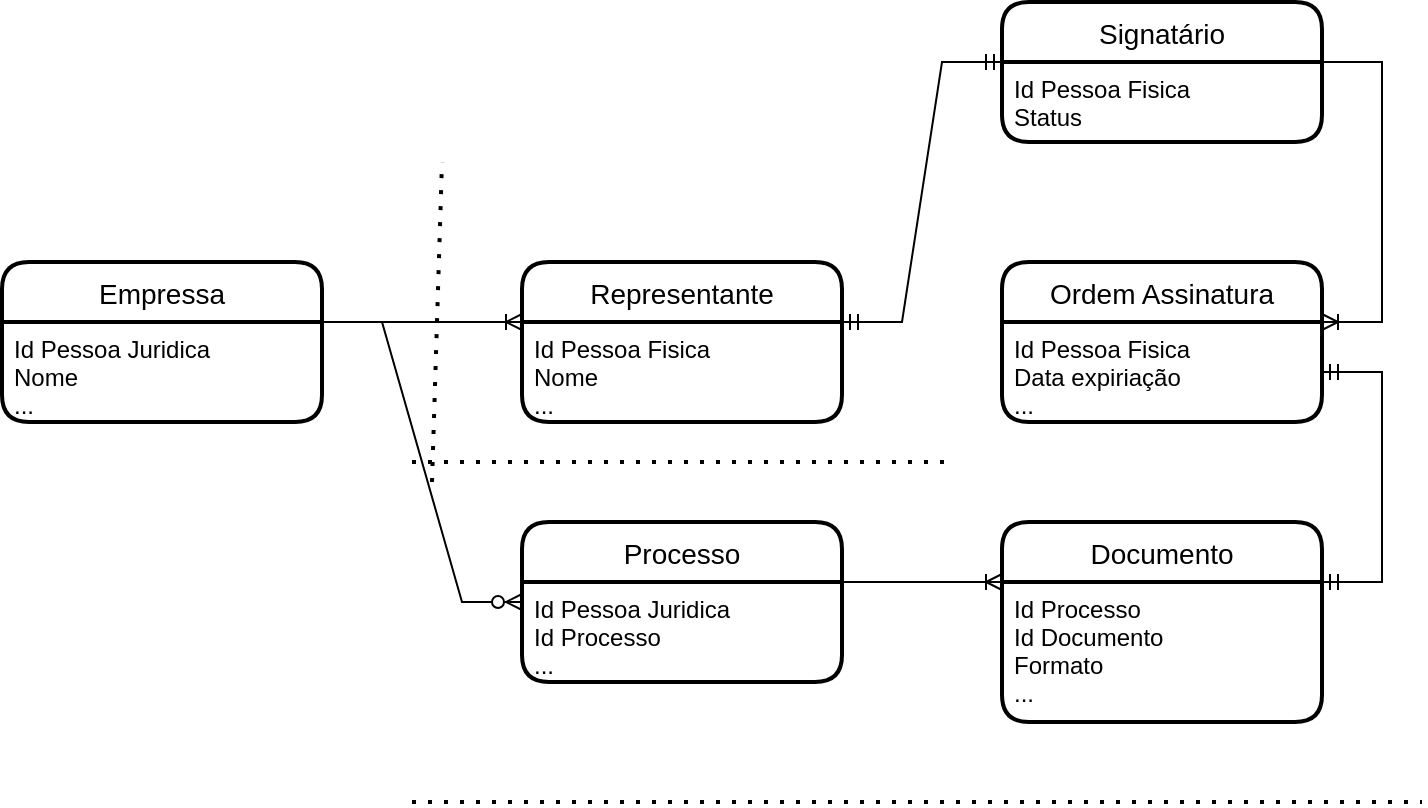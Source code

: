 <mxfile version="17.2.4" type="device"><diagram id="D1Zn5--lm-jpgpTN44Mp" name="Página-1"><mxGraphModel dx="868" dy="553" grid="1" gridSize="10" guides="1" tooltips="1" connect="1" arrows="1" fold="1" page="1" pageScale="1" pageWidth="827" pageHeight="1169" math="0" shadow="0"><root><mxCell id="0"/><mxCell id="1" parent="0"/><mxCell id="nbqnEYWbs8YY3dbWF3QW-1" value="Empressa" style="swimlane;childLayout=stackLayout;horizontal=1;startSize=30;horizontalStack=0;rounded=1;fontSize=14;fontStyle=0;strokeWidth=2;resizeParent=0;resizeLast=1;shadow=0;dashed=0;align=center;" parent="1" vertex="1"><mxGeometry x="140" y="180" width="160" height="80" as="geometry"><mxRectangle x="330" y="230" width="70" height="30" as="alternateBounds"/></mxGeometry></mxCell><mxCell id="nbqnEYWbs8YY3dbWF3QW-2" value="Id Pessoa Juridica&#10;Nome&#10;..." style="align=left;strokeColor=none;fillColor=none;spacingLeft=4;fontSize=12;verticalAlign=top;resizable=0;rotatable=0;part=1;" parent="nbqnEYWbs8YY3dbWF3QW-1" vertex="1"><mxGeometry y="30" width="160" height="50" as="geometry"/></mxCell><mxCell id="nbqnEYWbs8YY3dbWF3QW-5" value="Representante" style="swimlane;childLayout=stackLayout;horizontal=1;startSize=30;horizontalStack=0;rounded=1;fontSize=14;fontStyle=0;strokeWidth=2;resizeParent=0;resizeLast=1;shadow=0;dashed=0;align=center;" parent="1" vertex="1"><mxGeometry x="400" y="180" width="160" height="80" as="geometry"><mxRectangle x="330" y="230" width="70" height="30" as="alternateBounds"/></mxGeometry></mxCell><mxCell id="nbqnEYWbs8YY3dbWF3QW-6" value="Id Pessoa Fisica&#10;Nome&#10;..." style="align=left;strokeColor=none;fillColor=none;spacingLeft=4;fontSize=12;verticalAlign=top;resizable=0;rotatable=0;part=1;" parent="nbqnEYWbs8YY3dbWF3QW-5" vertex="1"><mxGeometry y="30" width="160" height="50" as="geometry"/></mxCell><mxCell id="nbqnEYWbs8YY3dbWF3QW-9" value="" style="edgeStyle=entityRelationEdgeStyle;fontSize=12;html=1;endArrow=ERoneToMany;rounded=0;entryX=0;entryY=0;entryDx=0;entryDy=0;exitX=1;exitY=0;exitDx=0;exitDy=0;" parent="1" source="nbqnEYWbs8YY3dbWF3QW-2" target="nbqnEYWbs8YY3dbWF3QW-6" edge="1"><mxGeometry width="100" height="100" relative="1" as="geometry"><mxPoint x="290" y="360" as="sourcePoint"/><mxPoint x="390" y="260" as="targetPoint"/></mxGeometry></mxCell><mxCell id="nbqnEYWbs8YY3dbWF3QW-12" value="Processo" style="swimlane;childLayout=stackLayout;horizontal=1;startSize=30;horizontalStack=0;rounded=1;fontSize=14;fontStyle=0;strokeWidth=2;resizeParent=0;resizeLast=1;shadow=0;dashed=0;align=center;" parent="1" vertex="1"><mxGeometry x="400" y="310" width="160" height="80" as="geometry"><mxRectangle x="330" y="230" width="70" height="30" as="alternateBounds"/></mxGeometry></mxCell><mxCell id="nbqnEYWbs8YY3dbWF3QW-13" value="Id Pessoa Juridica&#10;Id Processo&#10;..." style="align=left;strokeColor=none;fillColor=none;spacingLeft=4;fontSize=12;verticalAlign=top;resizable=0;rotatable=0;part=1;" parent="nbqnEYWbs8YY3dbWF3QW-12" vertex="1"><mxGeometry y="30" width="160" height="50" as="geometry"/></mxCell><mxCell id="nbqnEYWbs8YY3dbWF3QW-16" value="" style="edgeStyle=entityRelationEdgeStyle;fontSize=12;html=1;endArrow=ERzeroToMany;endFill=1;rounded=0;entryX=0;entryY=0.5;entryDx=0;entryDy=0;exitX=1;exitY=0;exitDx=0;exitDy=0;" parent="1" source="nbqnEYWbs8YY3dbWF3QW-2" target="nbqnEYWbs8YY3dbWF3QW-12" edge="1"><mxGeometry width="100" height="100" relative="1" as="geometry"><mxPoint x="360" y="410" as="sourcePoint"/><mxPoint x="460" y="310" as="targetPoint"/></mxGeometry></mxCell><mxCell id="nbqnEYWbs8YY3dbWF3QW-19" value="Documento" style="swimlane;childLayout=stackLayout;horizontal=1;startSize=30;horizontalStack=0;rounded=1;fontSize=14;fontStyle=0;strokeWidth=2;resizeParent=0;resizeLast=1;shadow=0;dashed=0;align=center;" parent="1" vertex="1"><mxGeometry x="640" y="310" width="160" height="100" as="geometry"><mxRectangle x="330" y="230" width="70" height="30" as="alternateBounds"/></mxGeometry></mxCell><mxCell id="nbqnEYWbs8YY3dbWF3QW-20" value="Id Processo&#10;Id Documento&#10;Formato&#10;..." style="align=left;strokeColor=none;fillColor=none;spacingLeft=4;fontSize=12;verticalAlign=top;resizable=0;rotatable=0;part=1;" parent="nbqnEYWbs8YY3dbWF3QW-19" vertex="1"><mxGeometry y="30" width="160" height="70" as="geometry"/></mxCell><mxCell id="nbqnEYWbs8YY3dbWF3QW-22" value="" style="edgeStyle=entityRelationEdgeStyle;fontSize=12;html=1;endArrow=ERoneToMany;rounded=0;exitX=1;exitY=0;exitDx=0;exitDy=0;entryX=0;entryY=0;entryDx=0;entryDy=0;" parent="1" source="nbqnEYWbs8YY3dbWF3QW-13" target="nbqnEYWbs8YY3dbWF3QW-20" edge="1"><mxGeometry width="100" height="100" relative="1" as="geometry"><mxPoint x="560" y="360" as="sourcePoint"/><mxPoint x="640" y="350" as="targetPoint"/></mxGeometry></mxCell><mxCell id="nbqnEYWbs8YY3dbWF3QW-23" value="Ordem Assinatura" style="swimlane;childLayout=stackLayout;horizontal=1;startSize=30;horizontalStack=0;rounded=1;fontSize=14;fontStyle=0;strokeWidth=2;resizeParent=0;resizeLast=1;shadow=0;dashed=0;align=center;" parent="1" vertex="1"><mxGeometry x="640" y="180" width="160" height="80" as="geometry"><mxRectangle x="330" y="230" width="70" height="30" as="alternateBounds"/></mxGeometry></mxCell><mxCell id="nbqnEYWbs8YY3dbWF3QW-24" value="Id Pessoa Fisica&#10;Data expiriação&#10;..." style="align=left;strokeColor=none;fillColor=none;spacingLeft=4;fontSize=12;verticalAlign=top;resizable=0;rotatable=0;part=1;" parent="nbqnEYWbs8YY3dbWF3QW-23" vertex="1"><mxGeometry y="30" width="160" height="50" as="geometry"/></mxCell><mxCell id="nbqnEYWbs8YY3dbWF3QW-27" value="Signatário" style="swimlane;childLayout=stackLayout;horizontal=1;startSize=30;horizontalStack=0;rounded=1;fontSize=14;fontStyle=0;strokeWidth=2;resizeParent=0;resizeLast=1;shadow=0;dashed=0;align=center;" parent="1" vertex="1"><mxGeometry x="640" y="50" width="160" height="70" as="geometry"><mxRectangle x="330" y="230" width="70" height="30" as="alternateBounds"/></mxGeometry></mxCell><mxCell id="nbqnEYWbs8YY3dbWF3QW-28" value="Id Pessoa Fisica&#10;Status" style="align=left;strokeColor=none;fillColor=none;spacingLeft=4;fontSize=12;verticalAlign=top;resizable=0;rotatable=0;part=1;" parent="nbqnEYWbs8YY3dbWF3QW-27" vertex="1"><mxGeometry y="30" width="160" height="40" as="geometry"/></mxCell><mxCell id="ODLXS7_9dTSx5zOY2rge-1" value="" style="edgeStyle=entityRelationEdgeStyle;fontSize=12;html=1;endArrow=ERmandOne;startArrow=ERmandOne;rounded=0;entryX=0;entryY=0;entryDx=0;entryDy=0;exitX=1;exitY=0;exitDx=0;exitDy=0;" parent="1" source="nbqnEYWbs8YY3dbWF3QW-6" target="nbqnEYWbs8YY3dbWF3QW-28" edge="1"><mxGeometry width="100" height="100" relative="1" as="geometry"><mxPoint x="810" y="220" as="sourcePoint"/><mxPoint x="810" y="90" as="targetPoint"/></mxGeometry></mxCell><mxCell id="ODLXS7_9dTSx5zOY2rge-3" value="" style="edgeStyle=entityRelationEdgeStyle;fontSize=12;html=1;endArrow=ERoneToMany;rounded=0;exitX=1;exitY=0;exitDx=0;exitDy=0;entryX=1;entryY=0;entryDx=0;entryDy=0;" parent="1" source="nbqnEYWbs8YY3dbWF3QW-28" target="nbqnEYWbs8YY3dbWF3QW-24" edge="1"><mxGeometry width="100" height="100" relative="1" as="geometry"><mxPoint x="510" y="400" as="sourcePoint"/><mxPoint x="610" y="300" as="targetPoint"/></mxGeometry></mxCell><mxCell id="2TQ0wFBjyz3Rh7OJ1iYl-1" value="" style="edgeStyle=entityRelationEdgeStyle;fontSize=12;html=1;endArrow=ERmandOne;startArrow=ERmandOne;rounded=0;entryX=1;entryY=0.5;entryDx=0;entryDy=0;exitX=1;exitY=0;exitDx=0;exitDy=0;" parent="1" source="nbqnEYWbs8YY3dbWF3QW-20" target="nbqnEYWbs8YY3dbWF3QW-24" edge="1"><mxGeometry width="100" height="100" relative="1" as="geometry"><mxPoint x="827" y="390" as="sourcePoint"/><mxPoint x="927" y="290" as="targetPoint"/></mxGeometry></mxCell><mxCell id="wRS8LLVTIo844Wf03d-O-1" value="" style="endArrow=none;dashed=1;html=1;dashPattern=1 3;strokeWidth=2;rounded=0;" edge="1" parent="1"><mxGeometry width="50" height="50" relative="1" as="geometry"><mxPoint x="345" y="280" as="sourcePoint"/><mxPoint x="615" y="280" as="targetPoint"/></mxGeometry></mxCell><mxCell id="wRS8LLVTIo844Wf03d-O-2" value="" style="endArrow=none;dashed=1;html=1;dashPattern=1 3;strokeWidth=2;rounded=0;" edge="1" parent="1"><mxGeometry width="50" height="50" relative="1" as="geometry"><mxPoint x="345" y="450" as="sourcePoint"/><mxPoint x="850" y="450" as="targetPoint"/></mxGeometry></mxCell><mxCell id="wRS8LLVTIo844Wf03d-O-3" value="" style="endArrow=none;dashed=1;html=1;dashPattern=1 3;strokeWidth=2;rounded=0;" edge="1" parent="1"><mxGeometry width="50" height="50" relative="1" as="geometry"><mxPoint x="355" y="290" as="sourcePoint"/><mxPoint x="360" y="130" as="targetPoint"/></mxGeometry></mxCell></root></mxGraphModel></diagram></mxfile>